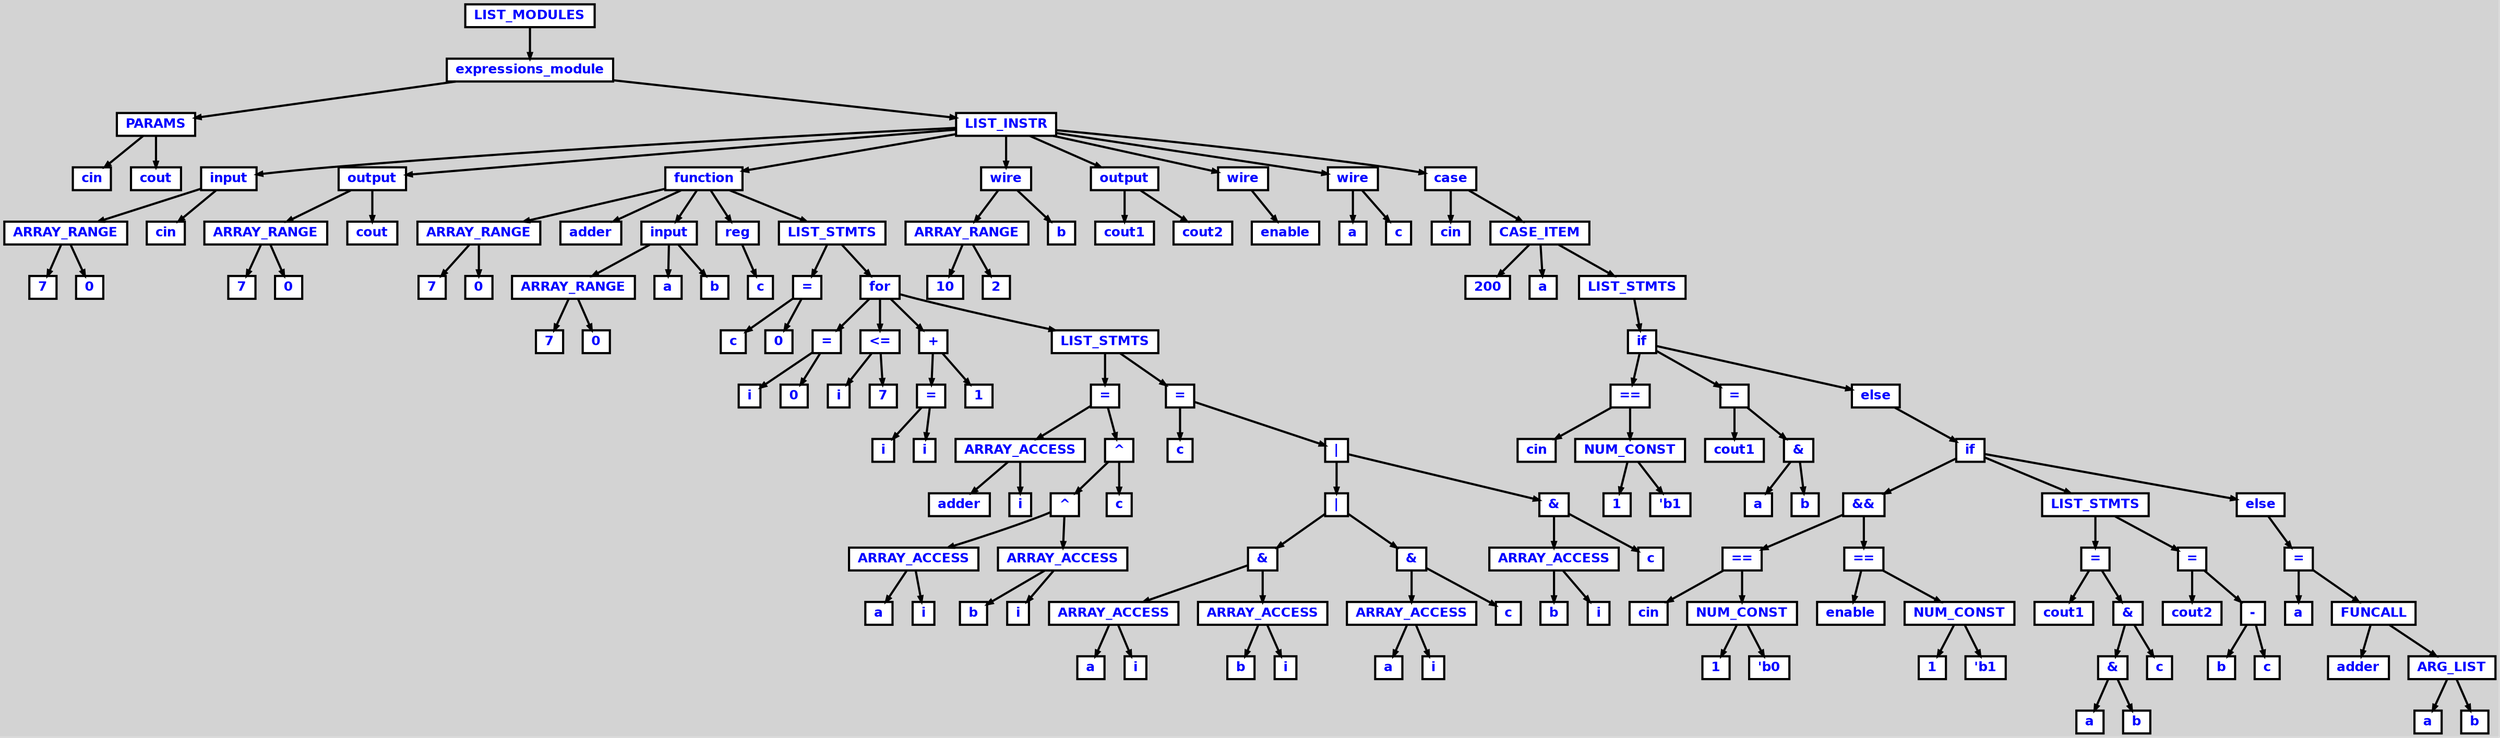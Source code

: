 digraph {

	ordering=out;
	ranksep=.4;
	bgcolor="lightgrey"; node [shape=box, fixedsize=false, fontsize=12, fontname="Helvetica-bold", fontcolor="blue"
		width=.25, height=.25, color="black", fillcolor="white", style="filled, solid, bold"];
	edge [arrowsize=.5, color="black", style="bold"]

  n0 [label="LIST_MODULES"];
  n1 [label="expressions_module"];
  n1 [label="expressions_module"];
  n2 [label="PARAMS"];
  n2 [label="PARAMS"];
  n3 [label="cin"];
  n4 [label="cout"];
  n5 [label="LIST_INSTR"];
  n5 [label="LIST_INSTR"];
  n6 [label="input"];
  n6 [label="input"];
  n7 [label="ARRAY_RANGE"];
  n7 [label="ARRAY_RANGE"];
  n8 [label="7"];
  n9 [label="0"];
  n10 [label="cin"];
  n11 [label="output"];
  n11 [label="output"];
  n12 [label="ARRAY_RANGE"];
  n12 [label="ARRAY_RANGE"];
  n13 [label="7"];
  n14 [label="0"];
  n15 [label="cout"];
  n16 [label="function"];
  n16 [label="function"];
  n17 [label="ARRAY_RANGE"];
  n17 [label="ARRAY_RANGE"];
  n18 [label="7"];
  n19 [label="0"];
  n20 [label="adder"];
  n21 [label="input"];
  n21 [label="input"];
  n22 [label="ARRAY_RANGE"];
  n22 [label="ARRAY_RANGE"];
  n23 [label="7"];
  n24 [label="0"];
  n25 [label="a"];
  n26 [label="b"];
  n27 [label="reg"];
  n27 [label="reg"];
  n28 [label="c"];
  n29 [label="LIST_STMTS"];
  n29 [label="LIST_STMTS"];
  n30 [label="="];
  n30 [label="="];
  n31 [label="c"];
  n32 [label="0"];
  n33 [label="for"];
  n33 [label="for"];
  n34 [label="="];
  n34 [label="="];
  n35 [label="i"];
  n36 [label="0"];
  n37 [label="<="];
  n37 [label="<="];
  n38 [label="i"];
  n39 [label="7"];
  n40 [label="+"];
  n40 [label="+"];
  n41 [label="="];
  n41 [label="="];
  n42 [label="i"];
  n43 [label="i"];
  n44 [label="1"];
  n45 [label="LIST_STMTS"];
  n45 [label="LIST_STMTS"];
  n46 [label="="];
  n46 [label="="];
  n47 [label="ARRAY_ACCESS"];
  n47 [label="ARRAY_ACCESS"];
  n48 [label="adder"];
  n49 [label="i"];
  n50 [label="^"];
  n50 [label="^"];
  n51 [label="^"];
  n51 [label="^"];
  n52 [label="ARRAY_ACCESS"];
  n52 [label="ARRAY_ACCESS"];
  n53 [label="a"];
  n54 [label="i"];
  n55 [label="ARRAY_ACCESS"];
  n55 [label="ARRAY_ACCESS"];
  n56 [label="b"];
  n57 [label="i"];
  n58 [label="c"];
  n59 [label="="];
  n59 [label="="];
  n60 [label="c"];
  n61 [label="|"];
  n61 [label="|"];
  n62 [label="|"];
  n62 [label="|"];
  n63 [label="&"];
  n63 [label="&"];
  n64 [label="ARRAY_ACCESS"];
  n64 [label="ARRAY_ACCESS"];
  n65 [label="a"];
  n66 [label="i"];
  n67 [label="ARRAY_ACCESS"];
  n67 [label="ARRAY_ACCESS"];
  n68 [label="b"];
  n69 [label="i"];
  n70 [label="&"];
  n70 [label="&"];
  n71 [label="ARRAY_ACCESS"];
  n71 [label="ARRAY_ACCESS"];
  n72 [label="a"];
  n73 [label="i"];
  n74 [label="c"];
  n75 [label="&"];
  n75 [label="&"];
  n76 [label="ARRAY_ACCESS"];
  n76 [label="ARRAY_ACCESS"];
  n77 [label="b"];
  n78 [label="i"];
  n79 [label="c"];
  n80 [label="wire"];
  n80 [label="wire"];
  n81 [label="ARRAY_RANGE"];
  n81 [label="ARRAY_RANGE"];
  n82 [label="10"];
  n83 [label="2"];
  n84 [label="b"];
  n85 [label="output"];
  n85 [label="output"];
  n86 [label="cout1"];
  n87 [label="cout2"];
  n88 [label="wire"];
  n88 [label="wire"];
  n89 [label="enable"];
  n90 [label="wire"];
  n90 [label="wire"];
  n91 [label="a"];
  n92 [label="c"];
  n93 [label="case"];
  n93 [label="case"];
  n94 [label="cin"];
  n95 [label="CASE_ITEM"];
  n95 [label="CASE_ITEM"];
  n96 [label="200"];
  n97 [label="a"];
  n98 [label="LIST_STMTS"];
  n98 [label="LIST_STMTS"];
  n99 [label="if"];
  n99 [label="if"];
  n100 [label="=="];
  n100 [label="=="];
  n101 [label="cin"];
  n102 [label="NUM_CONST"];
  n102 [label="NUM_CONST"];
  n103 [label="1"];
  n104 [label="'b1"];
  n105 [label="="];
  n105 [label="="];
  n106 [label="cout1"];
  n107 [label="&"];
  n107 [label="&"];
  n108 [label="a"];
  n109 [label="b"];
  n110 [label="else"];
  n110 [label="else"];
  n111 [label="if"];
  n111 [label="if"];
  n112 [label="&&"];
  n112 [label="&&"];
  n113 [label="=="];
  n113 [label="=="];
  n114 [label="cin"];
  n115 [label="NUM_CONST"];
  n115 [label="NUM_CONST"];
  n116 [label="1"];
  n117 [label="'b0"];
  n118 [label="=="];
  n118 [label="=="];
  n119 [label="enable"];
  n120 [label="NUM_CONST"];
  n120 [label="NUM_CONST"];
  n121 [label="1"];
  n122 [label="'b1"];
  n123 [label="LIST_STMTS"];
  n123 [label="LIST_STMTS"];
  n124 [label="="];
  n124 [label="="];
  n125 [label="cout1"];
  n126 [label="&"];
  n126 [label="&"];
  n127 [label="&"];
  n127 [label="&"];
  n128 [label="a"];
  n129 [label="b"];
  n130 [label="c"];
  n131 [label="="];
  n131 [label="="];
  n132 [label="cout2"];
  n133 [label="-"];
  n133 [label="-"];
  n134 [label="b"];
  n135 [label="c"];
  n136 [label="else"];
  n136 [label="else"];
  n137 [label="="];
  n137 [label="="];
  n138 [label="a"];
  n139 [label="FUNCALL"];
  n139 [label="FUNCALL"];
  n140 [label="adder"];
  n141 [label="ARG_LIST"];
  n141 [label="ARG_LIST"];
  n142 [label="a"];
  n143 [label="b"];

  n0 -> n1 // "LIST_MODULES" -> "expressions_module"
  n1 -> n2 // "expressions_module" -> "PARAMS"
  n2 -> n3 // "PARAMS" -> "cin"
  n2 -> n4 // "PARAMS" -> "cout"
  n1 -> n5 // "expressions_module" -> "LIST_INSTR"
  n5 -> n6 // "LIST_INSTR" -> "input"
  n6 -> n7 // "input" -> "ARRAY_RANGE"
  n7 -> n8 // "ARRAY_RANGE" -> "7"
  n7 -> n9 // "ARRAY_RANGE" -> "0"
  n6 -> n10 // "input" -> "cin"
  n5 -> n11 // "LIST_INSTR" -> "output"
  n11 -> n12 // "output" -> "ARRAY_RANGE"
  n12 -> n13 // "ARRAY_RANGE" -> "7"
  n12 -> n14 // "ARRAY_RANGE" -> "0"
  n11 -> n15 // "output" -> "cout"
  n5 -> n16 // "LIST_INSTR" -> "function"
  n16 -> n17 // "function" -> "ARRAY_RANGE"
  n17 -> n18 // "ARRAY_RANGE" -> "7"
  n17 -> n19 // "ARRAY_RANGE" -> "0"
  n16 -> n20 // "function" -> "adder"
  n16 -> n21 // "function" -> "input"
  n21 -> n22 // "input" -> "ARRAY_RANGE"
  n22 -> n23 // "ARRAY_RANGE" -> "7"
  n22 -> n24 // "ARRAY_RANGE" -> "0"
  n21 -> n25 // "input" -> "a"
  n21 -> n26 // "input" -> "b"
  n16 -> n27 // "function" -> "reg"
  n27 -> n28 // "reg" -> "c"
  n16 -> n29 // "function" -> "LIST_STMTS"
  n29 -> n30 // "LIST_STMTS" -> "="
  n30 -> n31 // "=" -> "c"
  n30 -> n32 // "=" -> "0"
  n29 -> n33 // "LIST_STMTS" -> "for"
  n33 -> n34 // "for" -> "="
  n34 -> n35 // "=" -> "i"
  n34 -> n36 // "=" -> "0"
  n33 -> n37 // "for" -> "<="
  n37 -> n38 // "<=" -> "i"
  n37 -> n39 // "<=" -> "7"
  n33 -> n40 // "for" -> "+"
  n40 -> n41 // "+" -> "="
  n41 -> n42 // "=" -> "i"
  n41 -> n43 // "=" -> "i"
  n40 -> n44 // "+" -> "1"
  n33 -> n45 // "for" -> "LIST_STMTS"
  n45 -> n46 // "LIST_STMTS" -> "="
  n46 -> n47 // "=" -> "ARRAY_ACCESS"
  n47 -> n48 // "ARRAY_ACCESS" -> "adder"
  n47 -> n49 // "ARRAY_ACCESS" -> "i"
  n46 -> n50 // "=" -> "^"
  n50 -> n51 // "^" -> "^"
  n51 -> n52 // "^" -> "ARRAY_ACCESS"
  n52 -> n53 // "ARRAY_ACCESS" -> "a"
  n52 -> n54 // "ARRAY_ACCESS" -> "i"
  n51 -> n55 // "^" -> "ARRAY_ACCESS"
  n55 -> n56 // "ARRAY_ACCESS" -> "b"
  n55 -> n57 // "ARRAY_ACCESS" -> "i"
  n50 -> n58 // "^" -> "c"
  n45 -> n59 // "LIST_STMTS" -> "="
  n59 -> n60 // "=" -> "c"
  n59 -> n61 // "=" -> "|"
  n61 -> n62 // "|" -> "|"
  n62 -> n63 // "|" -> "&"
  n63 -> n64 // "&" -> "ARRAY_ACCESS"
  n64 -> n65 // "ARRAY_ACCESS" -> "a"
  n64 -> n66 // "ARRAY_ACCESS" -> "i"
  n63 -> n67 // "&" -> "ARRAY_ACCESS"
  n67 -> n68 // "ARRAY_ACCESS" -> "b"
  n67 -> n69 // "ARRAY_ACCESS" -> "i"
  n62 -> n70 // "|" -> "&"
  n70 -> n71 // "&" -> "ARRAY_ACCESS"
  n71 -> n72 // "ARRAY_ACCESS" -> "a"
  n71 -> n73 // "ARRAY_ACCESS" -> "i"
  n70 -> n74 // "&" -> "c"
  n61 -> n75 // "|" -> "&"
  n75 -> n76 // "&" -> "ARRAY_ACCESS"
  n76 -> n77 // "ARRAY_ACCESS" -> "b"
  n76 -> n78 // "ARRAY_ACCESS" -> "i"
  n75 -> n79 // "&" -> "c"
  n5 -> n80 // "LIST_INSTR" -> "wire"
  n80 -> n81 // "wire" -> "ARRAY_RANGE"
  n81 -> n82 // "ARRAY_RANGE" -> "10"
  n81 -> n83 // "ARRAY_RANGE" -> "2"
  n80 -> n84 // "wire" -> "b"
  n5 -> n85 // "LIST_INSTR" -> "output"
  n85 -> n86 // "output" -> "cout1"
  n85 -> n87 // "output" -> "cout2"
  n5 -> n88 // "LIST_INSTR" -> "wire"
  n88 -> n89 // "wire" -> "enable"
  n5 -> n90 // "LIST_INSTR" -> "wire"
  n90 -> n91 // "wire" -> "a"
  n90 -> n92 // "wire" -> "c"
  n5 -> n93 // "LIST_INSTR" -> "case"
  n93 -> n94 // "case" -> "cin"
  n93 -> n95 // "case" -> "CASE_ITEM"
  n95 -> n96 // "CASE_ITEM" -> "200"
  n95 -> n97 // "CASE_ITEM" -> "a"
  n95 -> n98 // "CASE_ITEM" -> "LIST_STMTS"
  n98 -> n99 // "LIST_STMTS" -> "if"
  n99 -> n100 // "if" -> "=="
  n100 -> n101 // "==" -> "cin"
  n100 -> n102 // "==" -> "NUM_CONST"
  n102 -> n103 // "NUM_CONST" -> "1"
  n102 -> n104 // "NUM_CONST" -> "'b1"
  n99 -> n105 // "if" -> "="
  n105 -> n106 // "=" -> "cout1"
  n105 -> n107 // "=" -> "&"
  n107 -> n108 // "&" -> "a"
  n107 -> n109 // "&" -> "b"
  n99 -> n110 // "if" -> "else"
  n110 -> n111 // "else" -> "if"
  n111 -> n112 // "if" -> "&&"
  n112 -> n113 // "&&" -> "=="
  n113 -> n114 // "==" -> "cin"
  n113 -> n115 // "==" -> "NUM_CONST"
  n115 -> n116 // "NUM_CONST" -> "1"
  n115 -> n117 // "NUM_CONST" -> "'b0"
  n112 -> n118 // "&&" -> "=="
  n118 -> n119 // "==" -> "enable"
  n118 -> n120 // "==" -> "NUM_CONST"
  n120 -> n121 // "NUM_CONST" -> "1"
  n120 -> n122 // "NUM_CONST" -> "'b1"
  n111 -> n123 // "if" -> "LIST_STMTS"
  n123 -> n124 // "LIST_STMTS" -> "="
  n124 -> n125 // "=" -> "cout1"
  n124 -> n126 // "=" -> "&"
  n126 -> n127 // "&" -> "&"
  n127 -> n128 // "&" -> "a"
  n127 -> n129 // "&" -> "b"
  n126 -> n130 // "&" -> "c"
  n123 -> n131 // "LIST_STMTS" -> "="
  n131 -> n132 // "=" -> "cout2"
  n131 -> n133 // "=" -> "-"
  n133 -> n134 // "-" -> "b"
  n133 -> n135 // "-" -> "c"
  n111 -> n136 // "if" -> "else"
  n136 -> n137 // "else" -> "="
  n137 -> n138 // "=" -> "a"
  n137 -> n139 // "=" -> "FUNCALL"
  n139 -> n140 // "FUNCALL" -> "adder"
  n139 -> n141 // "FUNCALL" -> "ARG_LIST"
  n141 -> n142 // "ARG_LIST" -> "a"
  n141 -> n143 // "ARG_LIST" -> "b"

}
